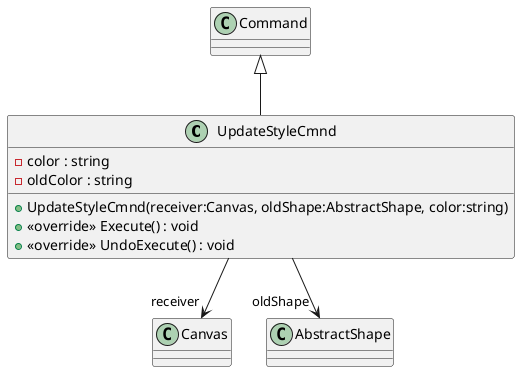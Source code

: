 @startuml
class UpdateStyleCmnd {
    - color : string
    - oldColor : string
    + UpdateStyleCmnd(receiver:Canvas, oldShape:AbstractShape, color:string)
    + <<override>> Execute() : void
    + <<override>> UndoExecute() : void
}
Command <|-- UpdateStyleCmnd
UpdateStyleCmnd --> "receiver" Canvas
UpdateStyleCmnd --> "oldShape" AbstractShape
@enduml
